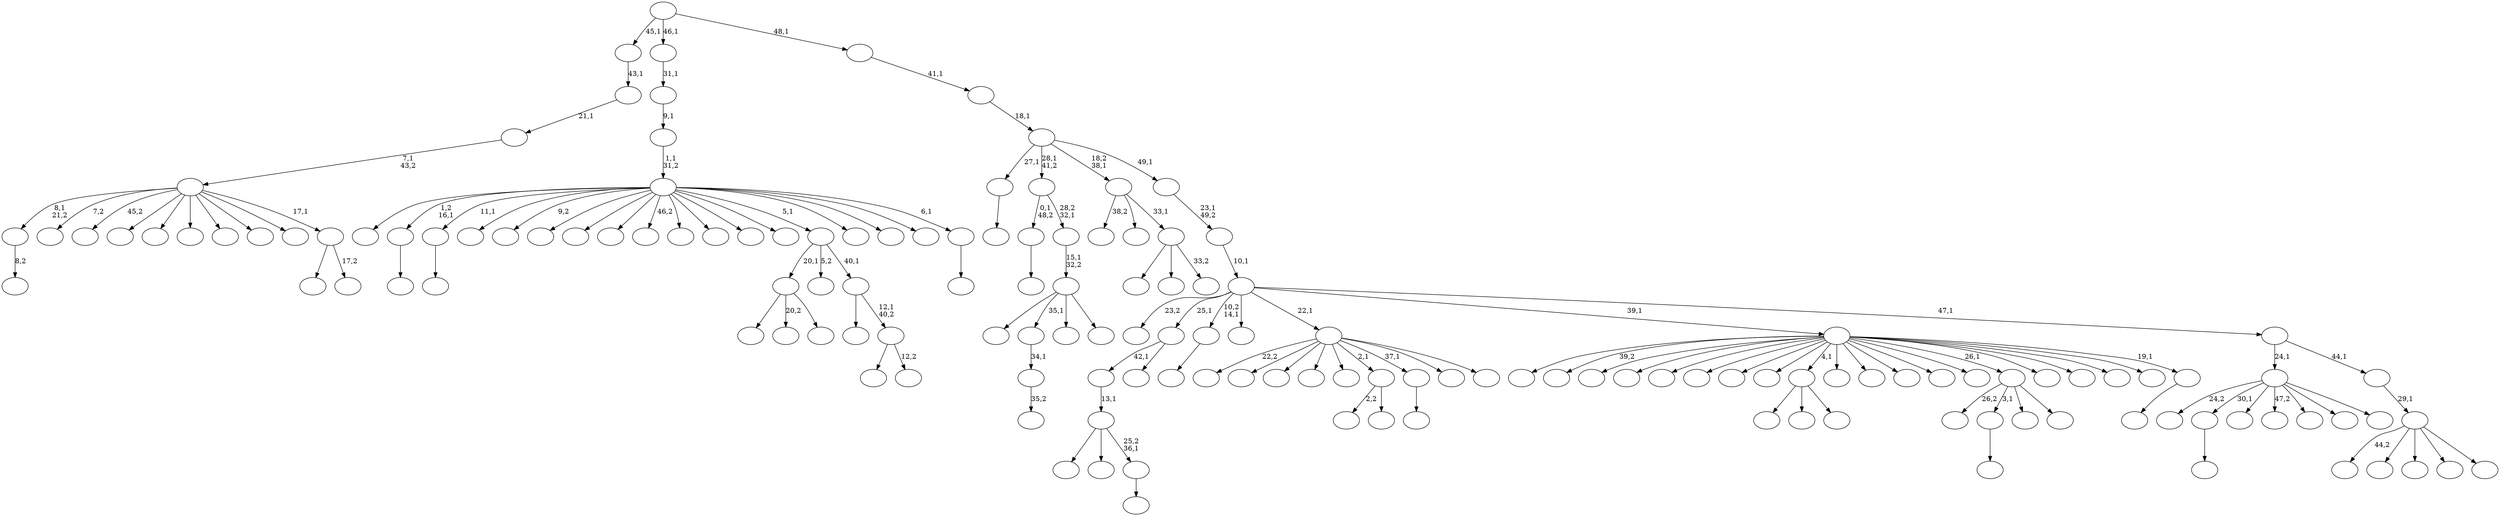 digraph T {
	150 [label=""]
	149 [label=""]
	148 [label=""]
	147 [label=""]
	146 [label=""]
	145 [label=""]
	144 [label=""]
	143 [label=""]
	142 [label=""]
	141 [label=""]
	140 [label=""]
	139 [label=""]
	138 [label=""]
	137 [label=""]
	136 [label=""]
	135 [label=""]
	134 [label=""]
	133 [label=""]
	132 [label=""]
	131 [label=""]
	130 [label=""]
	129 [label=""]
	128 [label=""]
	127 [label=""]
	126 [label=""]
	125 [label=""]
	124 [label=""]
	123 [label=""]
	122 [label=""]
	121 [label=""]
	120 [label=""]
	119 [label=""]
	118 [label=""]
	117 [label=""]
	116 [label=""]
	115 [label=""]
	114 [label=""]
	113 [label=""]
	112 [label=""]
	111 [label=""]
	110 [label=""]
	109 [label=""]
	108 [label=""]
	107 [label=""]
	106 [label=""]
	105 [label=""]
	104 [label=""]
	103 [label=""]
	102 [label=""]
	101 [label=""]
	100 [label=""]
	99 [label=""]
	98 [label=""]
	97 [label=""]
	96 [label=""]
	95 [label=""]
	94 [label=""]
	93 [label=""]
	92 [label=""]
	91 [label=""]
	90 [label=""]
	89 [label=""]
	88 [label=""]
	87 [label=""]
	86 [label=""]
	85 [label=""]
	84 [label=""]
	83 [label=""]
	82 [label=""]
	81 [label=""]
	80 [label=""]
	79 [label=""]
	78 [label=""]
	77 [label=""]
	76 [label=""]
	75 [label=""]
	74 [label=""]
	73 [label=""]
	72 [label=""]
	71 [label=""]
	70 [label=""]
	69 [label=""]
	68 [label=""]
	67 [label=""]
	66 [label=""]
	65 [label=""]
	64 [label=""]
	63 [label=""]
	62 [label=""]
	61 [label=""]
	60 [label=""]
	59 [label=""]
	58 [label=""]
	57 [label=""]
	56 [label=""]
	55 [label=""]
	54 [label=""]
	53 [label=""]
	52 [label=""]
	51 [label=""]
	50 [label=""]
	49 [label=""]
	48 [label=""]
	47 [label=""]
	46 [label=""]
	45 [label=""]
	44 [label=""]
	43 [label=""]
	42 [label=""]
	41 [label=""]
	40 [label=""]
	39 [label=""]
	38 [label=""]
	37 [label=""]
	36 [label=""]
	35 [label=""]
	34 [label=""]
	33 [label=""]
	32 [label=""]
	31 [label=""]
	30 [label=""]
	29 [label=""]
	28 [label=""]
	27 [label=""]
	26 [label=""]
	25 [label=""]
	24 [label=""]
	23 [label=""]
	22 [label=""]
	21 [label=""]
	20 [label=""]
	19 [label=""]
	18 [label=""]
	17 [label=""]
	16 [label=""]
	15 [label=""]
	14 [label=""]
	13 [label=""]
	12 [label=""]
	11 [label=""]
	10 [label=""]
	9 [label=""]
	8 [label=""]
	7 [label=""]
	6 [label=""]
	5 [label=""]
	4 [label=""]
	3 [label=""]
	2 [label=""]
	1 [label=""]
	0 [label=""]
	147 -> 148 [label="8,2"]
	138 -> 139 [label=""]
	132 -> 133 [label=""]
	131 -> 145 [label=""]
	131 -> 135 [label=""]
	131 -> 132 [label="25,2\n36,1"]
	130 -> 131 [label="13,1"]
	126 -> 127 [label=""]
	121 -> 122 [label=""]
	117 -> 118 [label="35,2"]
	116 -> 117 [label="34,1"]
	97 -> 113 [label=""]
	97 -> 112 [label=""]
	97 -> 98 [label=""]
	92 -> 93 [label=""]
	86 -> 87 [label=""]
	76 -> 124 [label=""]
	76 -> 110 [label="20,2"]
	76 -> 77 [label=""]
	73 -> 130 [label="42,1"]
	73 -> 74 [label=""]
	68 -> 69 [label=""]
	62 -> 88 [label="2,2"]
	62 -> 63 [label=""]
	60 -> 120 [label=""]
	60 -> 116 [label="35,1"]
	60 -> 99 [label=""]
	60 -> 61 [label=""]
	59 -> 60 [label="15,1\n32,2"]
	58 -> 86 [label="0,1\n48,2"]
	58 -> 59 [label="28,2\n32,1"]
	55 -> 56 [label=""]
	53 -> 54 [label=""]
	50 -> 85 [label=""]
	50 -> 51 [label="12,2"]
	49 -> 84 [label=""]
	49 -> 50 [label="12,1\n40,2"]
	48 -> 76 [label="20,1"]
	48 -> 64 [label="5,2"]
	48 -> 49 [label="40,1"]
	39 -> 146 [label="26,2"]
	39 -> 68 [label="3,1"]
	39 -> 45 [label=""]
	39 -> 40 [label=""]
	36 -> 101 [label="24,2"]
	36 -> 92 [label="30,1"]
	36 -> 78 [label=""]
	36 -> 66 [label="47,2"]
	36 -> 57 [label=""]
	36 -> 44 [label=""]
	36 -> 37 [label=""]
	34 -> 150 [label="22,2"]
	34 -> 144 [label=""]
	34 -> 136 [label=""]
	34 -> 125 [label=""]
	34 -> 71 [label=""]
	34 -> 62 [label="2,1"]
	34 -> 55 [label="37,1"]
	34 -> 38 [label=""]
	34 -> 35 [label=""]
	27 -> 28 [label=""]
	26 -> 141 [label=""]
	26 -> 140 [label="39,2"]
	26 -> 137 [label=""]
	26 -> 128 [label=""]
	26 -> 114 [label=""]
	26 -> 107 [label=""]
	26 -> 104 [label=""]
	26 -> 100 [label=""]
	26 -> 97 [label="4,1"]
	26 -> 95 [label=""]
	26 -> 90 [label=""]
	26 -> 67 [label=""]
	26 -> 65 [label=""]
	26 -> 47 [label=""]
	26 -> 39 [label="26,1"]
	26 -> 33 [label=""]
	26 -> 32 [label=""]
	26 -> 31 [label=""]
	26 -> 29 [label=""]
	26 -> 27 [label="19,1"]
	24 -> 119 [label=""]
	24 -> 102 [label=""]
	24 -> 25 [label="33,2"]
	23 -> 94 [label="38,2"]
	23 -> 72 [label=""]
	23 -> 24 [label="33,1"]
	21 -> 83 [label=""]
	21 -> 22 [label="17,2"]
	20 -> 147 [label="8,1\n21,2"]
	20 -> 134 [label="7,2"]
	20 -> 129 [label="45,2"]
	20 -> 123 [label=""]
	20 -> 105 [label=""]
	20 -> 82 [label=""]
	20 -> 80 [label=""]
	20 -> 52 [label=""]
	20 -> 30 [label=""]
	20 -> 21 [label="17,1"]
	19 -> 20 [label="7,1\n43,2"]
	18 -> 19 [label="21,1"]
	17 -> 18 [label="43,1"]
	15 -> 16 [label=""]
	14 -> 143 [label=""]
	14 -> 138 [label="1,2\n16,1"]
	14 -> 126 [label="11,1"]
	14 -> 111 [label=""]
	14 -> 108 [label="9,2"]
	14 -> 106 [label=""]
	14 -> 103 [label=""]
	14 -> 96 [label=""]
	14 -> 91 [label="46,2"]
	14 -> 89 [label=""]
	14 -> 81 [label=""]
	14 -> 79 [label=""]
	14 -> 75 [label=""]
	14 -> 48 [label="5,1"]
	14 -> 46 [label=""]
	14 -> 43 [label=""]
	14 -> 41 [label=""]
	14 -> 15 [label="6,1"]
	13 -> 14 [label="1,1\n31,2"]
	12 -> 13 [label="9,1"]
	11 -> 12 [label="31,1"]
	9 -> 149 [label="44,2"]
	9 -> 142 [label=""]
	9 -> 109 [label=""]
	9 -> 70 [label=""]
	9 -> 10 [label=""]
	8 -> 9 [label="29,1"]
	7 -> 36 [label="24,1"]
	7 -> 8 [label="44,1"]
	6 -> 115 [label="23,2"]
	6 -> 73 [label="25,1"]
	6 -> 53 [label="10,2\n14,1"]
	6 -> 42 [label=""]
	6 -> 34 [label="22,1"]
	6 -> 26 [label="39,1"]
	6 -> 7 [label="47,1"]
	5 -> 6 [label="10,1"]
	4 -> 5 [label="23,1\n49,2"]
	3 -> 121 [label="27,1"]
	3 -> 58 [label="28,1\n41,2"]
	3 -> 23 [label="18,2\n38,1"]
	3 -> 4 [label="49,1"]
	2 -> 3 [label="18,1"]
	1 -> 2 [label="41,1"]
	0 -> 17 [label="45,1"]
	0 -> 11 [label="46,1"]
	0 -> 1 [label="48,1"]
}

